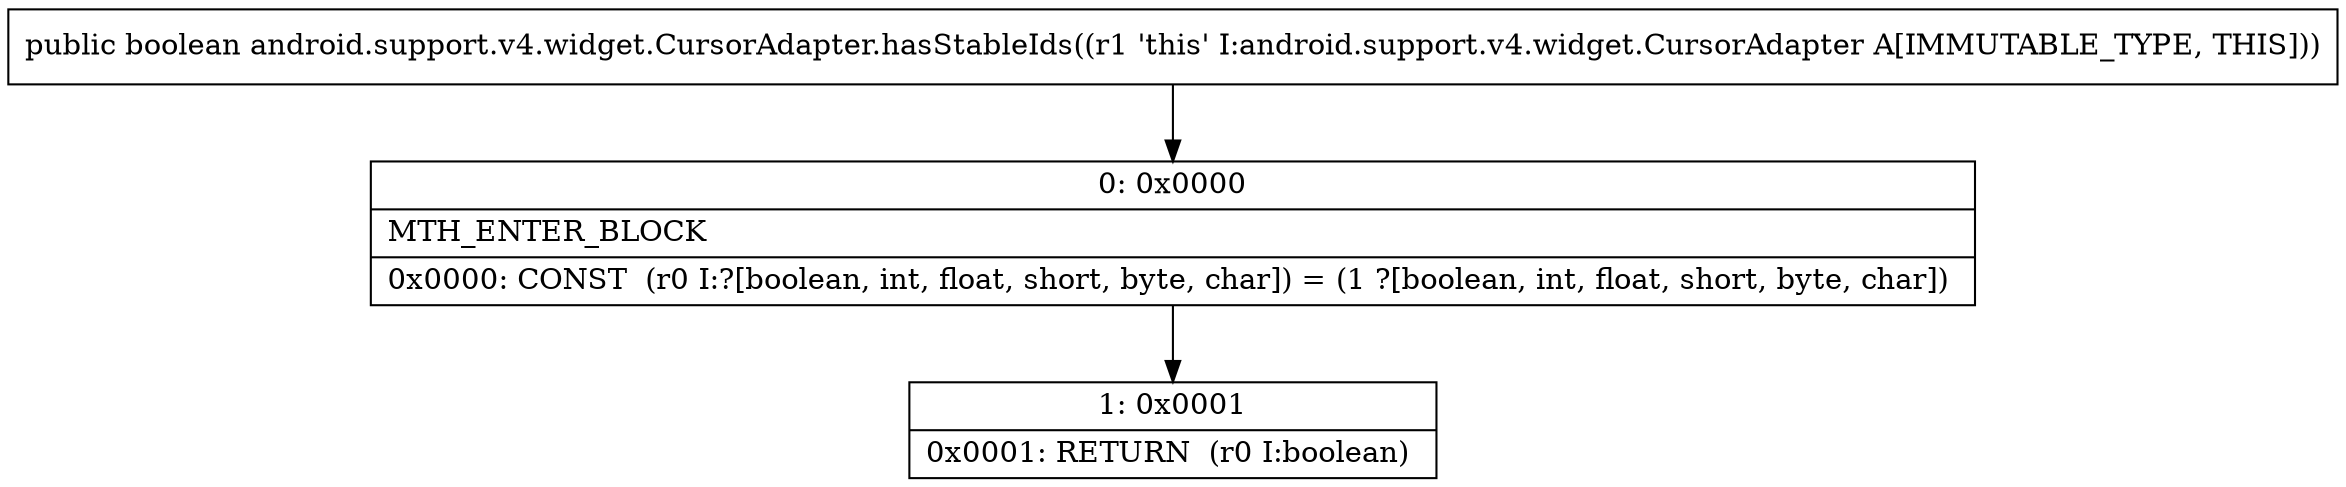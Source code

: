 digraph "CFG forandroid.support.v4.widget.CursorAdapter.hasStableIds()Z" {
Node_0 [shape=record,label="{0\:\ 0x0000|MTH_ENTER_BLOCK\l|0x0000: CONST  (r0 I:?[boolean, int, float, short, byte, char]) = (1 ?[boolean, int, float, short, byte, char]) \l}"];
Node_1 [shape=record,label="{1\:\ 0x0001|0x0001: RETURN  (r0 I:boolean) \l}"];
MethodNode[shape=record,label="{public boolean android.support.v4.widget.CursorAdapter.hasStableIds((r1 'this' I:android.support.v4.widget.CursorAdapter A[IMMUTABLE_TYPE, THIS])) }"];
MethodNode -> Node_0;
Node_0 -> Node_1;
}

